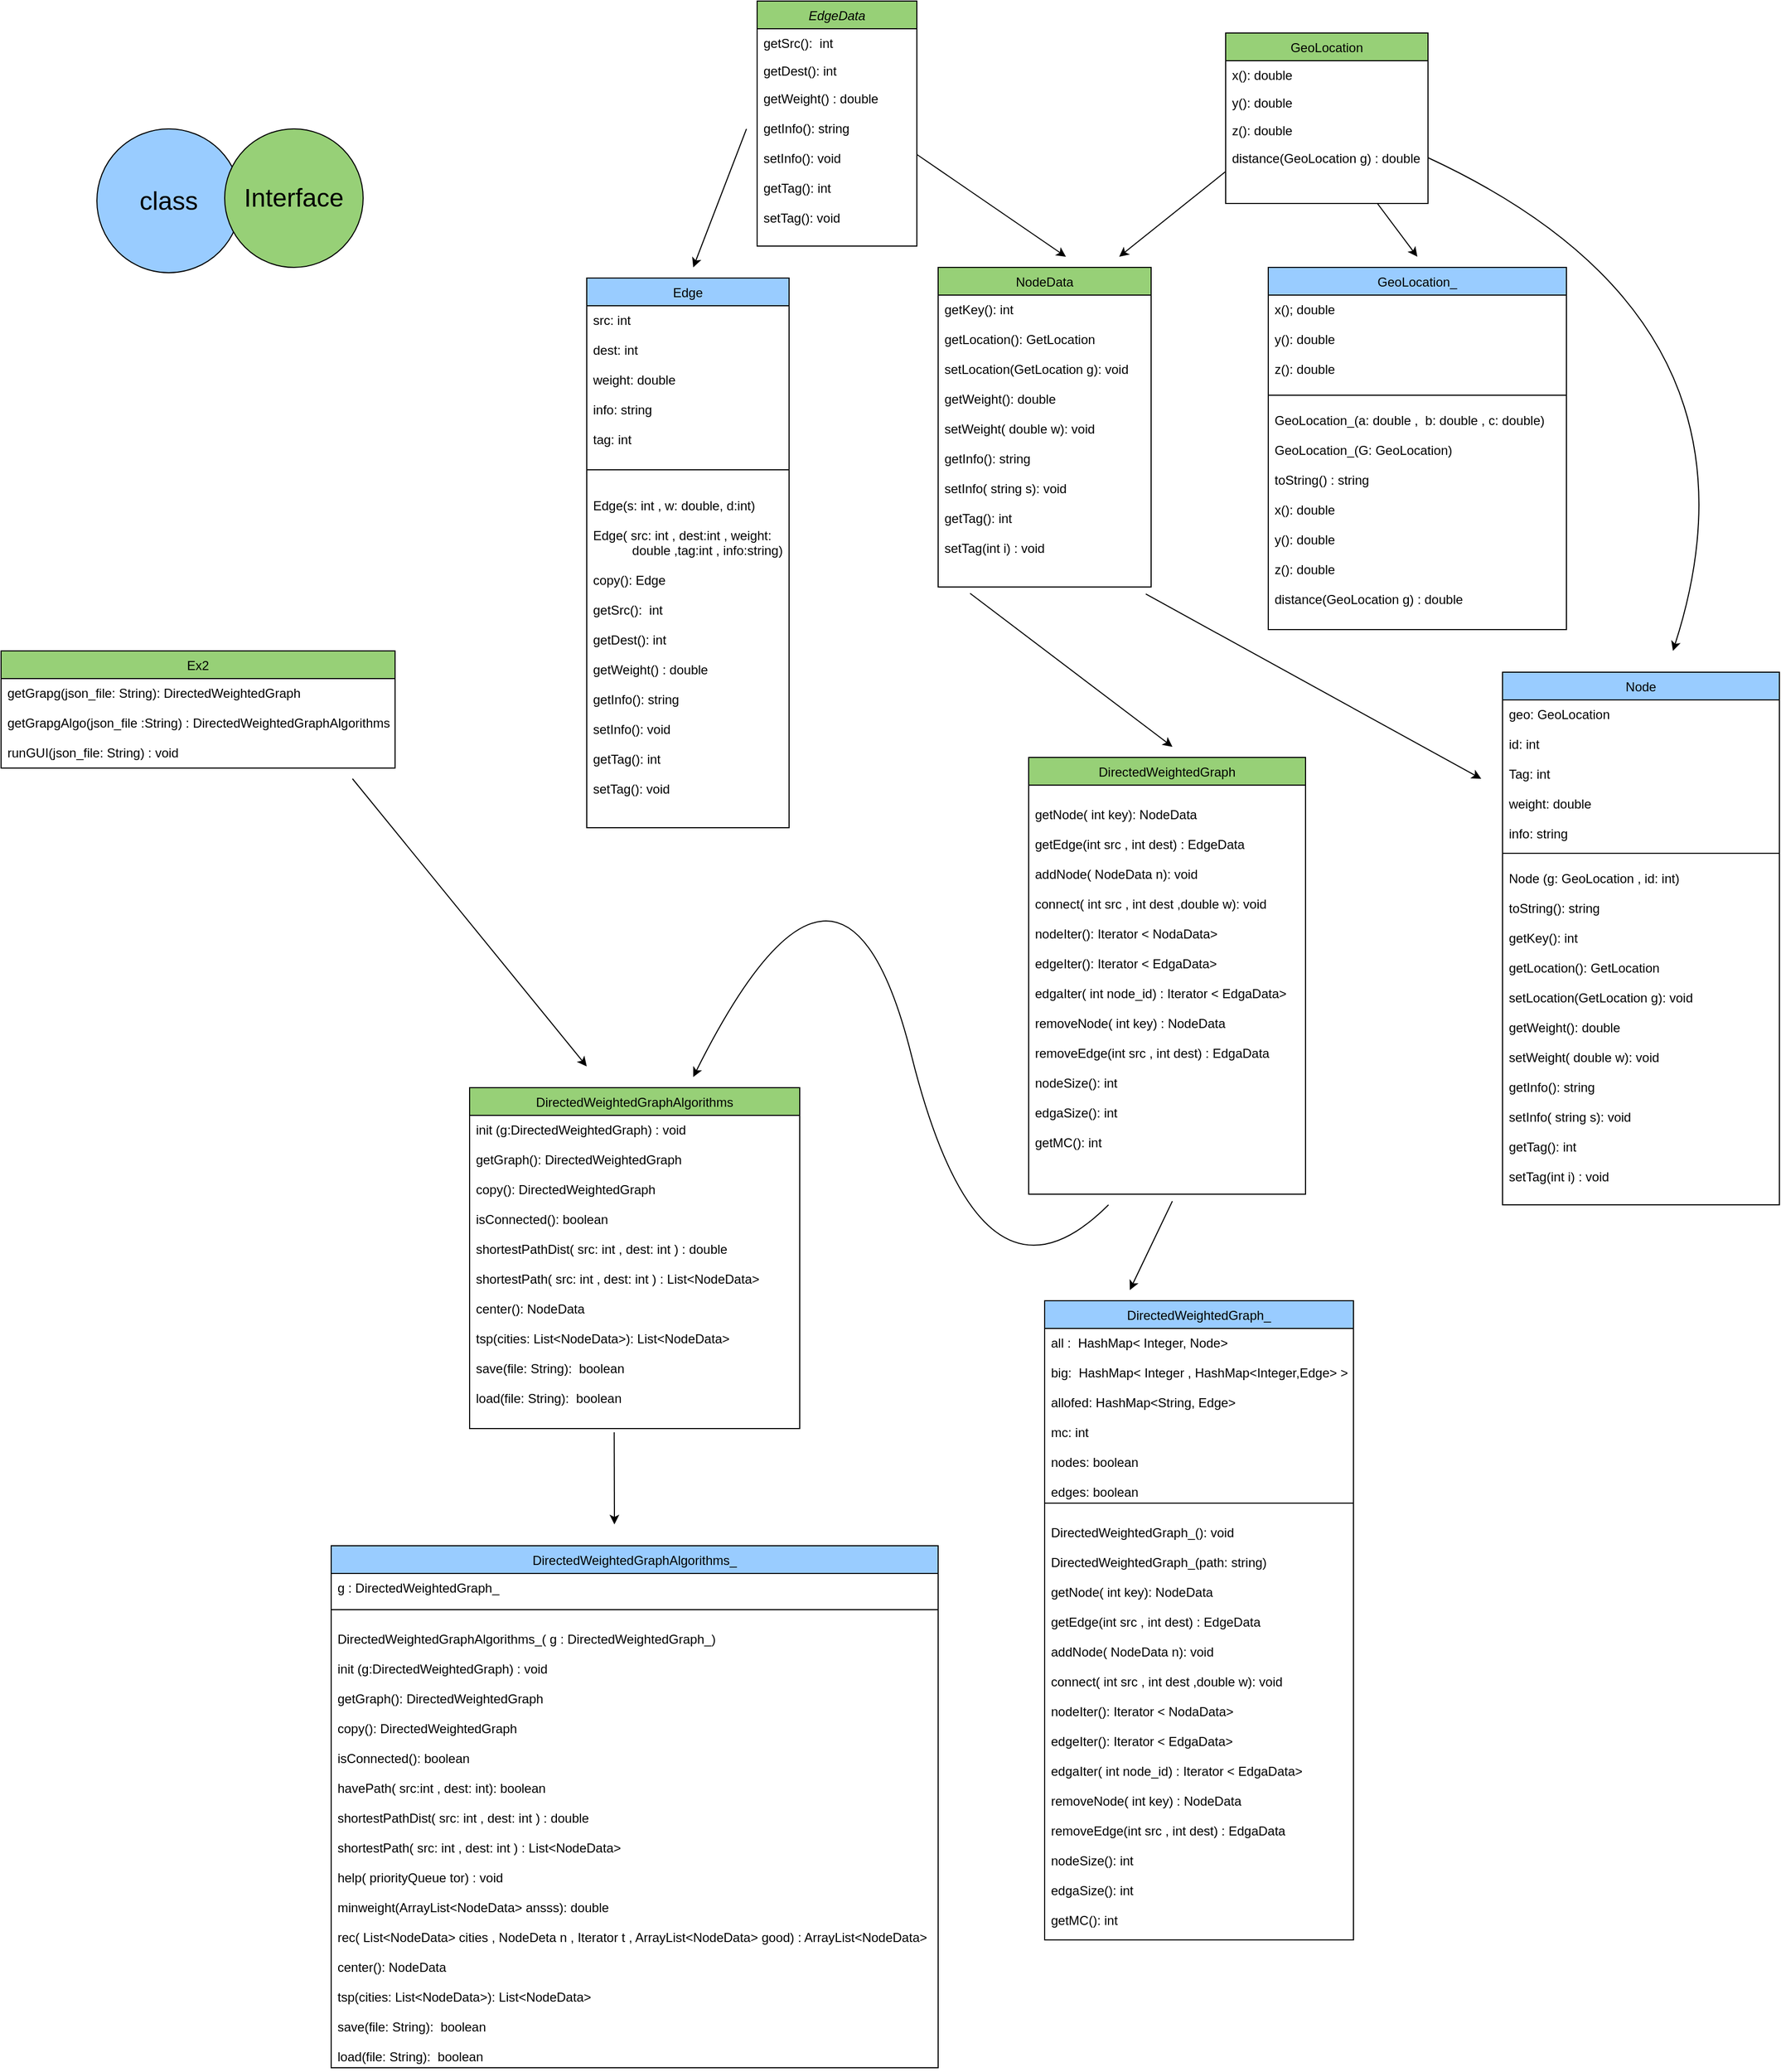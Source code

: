 <mxfile version="15.8.2" type="github" pages="2">
  <diagram id="C5RBs43oDa-KdzZeNtuy" name="Page-1">
    <mxGraphModel dx="2782" dy="2174" grid="1" gridSize="10" guides="1" tooltips="1" connect="1" arrows="1" fold="1" page="1" pageScale="1" pageWidth="827" pageHeight="1169" math="0" shadow="0">
      <root>
        <mxCell id="WIyWlLk6GJQsqaUBKTNV-0" />
        <mxCell id="WIyWlLk6GJQsqaUBKTNV-1" parent="WIyWlLk6GJQsqaUBKTNV-0" />
        <mxCell id="zkfFHV4jXpPFQw0GAbJ--0" value="EdgeData" style="swimlane;fontStyle=2;align=center;verticalAlign=top;childLayout=stackLayout;horizontal=1;startSize=26;horizontalStack=0;resizeParent=1;resizeLast=0;collapsible=1;marginBottom=0;rounded=0;shadow=0;strokeWidth=1;fillColor=#97D077;" parent="WIyWlLk6GJQsqaUBKTNV-1" vertex="1">
          <mxGeometry x="170" y="-10" width="150" height="230" as="geometry">
            <mxRectangle x="220" y="120" width="160" height="26" as="alternateBounds" />
          </mxGeometry>
        </mxCell>
        <mxCell id="zkfFHV4jXpPFQw0GAbJ--1" value="getSrc():  int " style="text;align=left;verticalAlign=top;spacingLeft=4;spacingRight=4;overflow=hidden;rotatable=0;points=[[0,0.5],[1,0.5]];portConstraint=eastwest;" parent="zkfFHV4jXpPFQw0GAbJ--0" vertex="1">
          <mxGeometry y="26" width="150" height="26" as="geometry" />
        </mxCell>
        <mxCell id="zkfFHV4jXpPFQw0GAbJ--2" value="getDest(): int" style="text;align=left;verticalAlign=top;spacingLeft=4;spacingRight=4;overflow=hidden;rotatable=0;points=[[0,0.5],[1,0.5]];portConstraint=eastwest;rounded=0;shadow=0;html=0;" parent="zkfFHV4jXpPFQw0GAbJ--0" vertex="1">
          <mxGeometry y="52" width="150" height="26" as="geometry" />
        </mxCell>
        <mxCell id="zkfFHV4jXpPFQw0GAbJ--3" value="getWeight() : double&#xa;&#xa;getInfo(): string&#xa;&#xa;setInfo(): void&#xa;&#xa;getTag(): int&#xa;&#xa;setTag(): void &#xa;" style="text;align=left;verticalAlign=top;spacingLeft=4;spacingRight=4;overflow=hidden;rotatable=0;points=[[0,0.5],[1,0.5]];portConstraint=eastwest;rounded=0;shadow=0;html=0;" parent="zkfFHV4jXpPFQw0GAbJ--0" vertex="1">
          <mxGeometry y="78" width="150" height="132" as="geometry" />
        </mxCell>
        <mxCell id="zkfFHV4jXpPFQw0GAbJ--6" value="Edge" style="swimlane;fontStyle=0;align=center;verticalAlign=top;childLayout=stackLayout;horizontal=1;startSize=26;horizontalStack=0;resizeParent=1;resizeLast=0;collapsible=1;marginBottom=0;rounded=0;shadow=0;strokeWidth=1;fillColor=#99CCFF;" parent="WIyWlLk6GJQsqaUBKTNV-1" vertex="1">
          <mxGeometry x="10" y="250" width="190" height="516" as="geometry">
            <mxRectangle x="130" y="380" width="160" height="26" as="alternateBounds" />
          </mxGeometry>
        </mxCell>
        <mxCell id="zkfFHV4jXpPFQw0GAbJ--7" value="src: int&#xa;&#xa;dest: int&#xa;&#xa;weight: double&#xa;&#xa;info: string&#xa;&#xa;tag: int &#xa;&#xa;&#xa;" style="text;align=left;verticalAlign=top;spacingLeft=4;spacingRight=4;overflow=hidden;rotatable=0;points=[[0,0.5],[1,0.5]];portConstraint=eastwest;" parent="zkfFHV4jXpPFQw0GAbJ--6" vertex="1">
          <mxGeometry y="26" width="190" height="134" as="geometry" />
        </mxCell>
        <mxCell id="zkfFHV4jXpPFQw0GAbJ--9" value="" style="line;html=1;strokeWidth=1;align=left;verticalAlign=middle;spacingTop=-1;spacingLeft=3;spacingRight=3;rotatable=0;labelPosition=right;points=[];portConstraint=eastwest;" parent="zkfFHV4jXpPFQw0GAbJ--6" vertex="1">
          <mxGeometry y="160" width="190" height="40" as="geometry" />
        </mxCell>
        <mxCell id="LcgxgDH8Ww4sK2gUJoQu-1" value="Edge(s: int , w: double, d:int)&#xa;&#xa;Edge( src: int , dest:int , weight: &#xa;           double ,tag:int , info:string)&#xa;&#xa;copy(): Edge&#xa;&#xa;getSrc():  int &#xa;&#xa;getDest(): int&#xa;&#xa;getWeight() : double&#xa;&#xa;getInfo(): string&#xa;&#xa;setInfo(): void&#xa;&#xa;getTag(): int&#xa;&#xa;setTag(): void &#xa;&#xa;&#xa;&#xa;" style="text;align=left;verticalAlign=top;spacingLeft=4;spacingRight=4;overflow=hidden;rotatable=0;points=[[0,0.5],[1,0.5]];portConstraint=eastwest;" vertex="1" parent="zkfFHV4jXpPFQw0GAbJ--6">
          <mxGeometry y="200" width="190" height="316" as="geometry" />
        </mxCell>
        <mxCell id="zkfFHV4jXpPFQw0GAbJ--13" value="DirectedWeightedGraph" style="swimlane;fontStyle=0;align=center;verticalAlign=top;childLayout=stackLayout;horizontal=1;startSize=26;horizontalStack=0;resizeParent=1;resizeLast=0;collapsible=1;marginBottom=0;rounded=0;shadow=0;strokeWidth=1;strokeColor=#000000;fillColor=#97D077;" parent="WIyWlLk6GJQsqaUBKTNV-1" vertex="1">
          <mxGeometry x="425" y="700" width="260" height="410" as="geometry">
            <mxRectangle x="340" y="380" width="170" height="26" as="alternateBounds" />
          </mxGeometry>
        </mxCell>
        <mxCell id="sZSXKO09oTRAToCc3Uu1-24" value="&#xa;getNode( int key): NodeData&#xa;&#xa;getEdge(int src , int dest) : EdgeData&#xa;&#xa;addNode( NodeData n): void&#xa;&#xa;connect( int src , int dest ,double w): void&#xa;&#xa;nodeIter(): Iterator &lt; NodaData&gt; &#xa;&#xa;edgeIter(): Iterator &lt; EdgaData&gt; &#xa;&#xa;edgaIter( int node_id) : Iterator &lt; EdgaData&gt;&#xa;&#xa;removeNode( int key) : NodeData&#xa;&#xa;removeEdge(int src , int dest) : EdgaData&#xa;&#xa;nodeSize(): int&#xa;&#xa;edgaSize(): int &#xa;&#xa;getMC(): int &#xa;&#xa;&#xa;&#xa;&#xa;&#xa;&#xa;&#xa;" style="text;align=left;verticalAlign=top;spacingLeft=4;spacingRight=4;overflow=hidden;rotatable=0;points=[[0,0.5],[1,0.5]];portConstraint=eastwest;fillColor=none;strokeColor=#000000;" vertex="1" parent="zkfFHV4jXpPFQw0GAbJ--13">
          <mxGeometry y="26" width="260" height="384" as="geometry" />
        </mxCell>
        <mxCell id="zkfFHV4jXpPFQw0GAbJ--17" value="GeoLocation" style="swimlane;fontStyle=0;align=center;verticalAlign=top;childLayout=stackLayout;horizontal=1;startSize=26;horizontalStack=0;resizeParent=1;resizeLast=0;collapsible=1;marginBottom=0;rounded=0;shadow=0;strokeWidth=1;fillColor=#97D077;" parent="WIyWlLk6GJQsqaUBKTNV-1" vertex="1">
          <mxGeometry x="610" y="20" width="190" height="160" as="geometry">
            <mxRectangle x="508" y="120" width="160" height="26" as="alternateBounds" />
          </mxGeometry>
        </mxCell>
        <mxCell id="zkfFHV4jXpPFQw0GAbJ--19" value="x(): double" style="text;align=left;verticalAlign=top;spacingLeft=4;spacingRight=4;overflow=hidden;rotatable=0;points=[[0,0.5],[1,0.5]];portConstraint=eastwest;rounded=0;shadow=0;html=0;" parent="zkfFHV4jXpPFQw0GAbJ--17" vertex="1">
          <mxGeometry y="26" width="190" height="26" as="geometry" />
        </mxCell>
        <mxCell id="zkfFHV4jXpPFQw0GAbJ--20" value="y(): double" style="text;align=left;verticalAlign=top;spacingLeft=4;spacingRight=4;overflow=hidden;rotatable=0;points=[[0,0.5],[1,0.5]];portConstraint=eastwest;rounded=0;shadow=0;html=0;" parent="zkfFHV4jXpPFQw0GAbJ--17" vertex="1">
          <mxGeometry y="52" width="190" height="26" as="geometry" />
        </mxCell>
        <mxCell id="zkfFHV4jXpPFQw0GAbJ--18" value="z(): double" style="text;align=left;verticalAlign=top;spacingLeft=4;spacingRight=4;overflow=hidden;rotatable=0;points=[[0,0.5],[1,0.5]];portConstraint=eastwest;" parent="zkfFHV4jXpPFQw0GAbJ--17" vertex="1">
          <mxGeometry y="78" width="190" height="26" as="geometry" />
        </mxCell>
        <mxCell id="zkfFHV4jXpPFQw0GAbJ--22" value="distance(GeoLocation g) : double" style="text;align=left;verticalAlign=top;spacingLeft=4;spacingRight=4;overflow=hidden;rotatable=0;points=[[0,0.5],[1,0.5]];portConstraint=eastwest;rounded=0;shadow=0;html=0;" parent="zkfFHV4jXpPFQw0GAbJ--17" vertex="1">
          <mxGeometry y="104" width="190" height="26" as="geometry" />
        </mxCell>
        <mxCell id="sZSXKO09oTRAToCc3Uu1-0" value="NodeData" style="swimlane;fontStyle=0;align=center;verticalAlign=top;childLayout=stackLayout;horizontal=1;startSize=26;horizontalStack=0;resizeParent=1;resizeLast=0;collapsible=1;marginBottom=0;rounded=0;shadow=0;strokeWidth=1;fillColor=#97D077;" vertex="1" parent="WIyWlLk6GJQsqaUBKTNV-1">
          <mxGeometry x="340" y="240" width="200" height="300" as="geometry">
            <mxRectangle x="508" y="120" width="160" height="26" as="alternateBounds" />
          </mxGeometry>
        </mxCell>
        <mxCell id="sZSXKO09oTRAToCc3Uu1-2" value="getKey(): int&#xa;&#xa;getLocation(): GetLocation&#xa;&#xa;setLocation(GetLocation g): void&#xa;&#xa;getWeight(): double&#xa;&#xa;setWeight( double w): void &#xa;&#xa;getInfo(): string&#xa;&#xa;setInfo( string s): void &#xa;&#xa;getTag(): int&#xa;&#xa;setTag(int i) : void  &#xa;" style="text;align=left;verticalAlign=top;spacingLeft=4;spacingRight=4;overflow=hidden;rotatable=0;points=[[0,0.5],[1,0.5]];portConstraint=eastwest;rounded=0;shadow=0;html=0;" vertex="1" parent="sZSXKO09oTRAToCc3Uu1-0">
          <mxGeometry y="26" width="200" height="274" as="geometry" />
        </mxCell>
        <mxCell id="sZSXKO09oTRAToCc3Uu1-19" value="" style="endArrow=classic;html=1;rounded=0;" edge="1" parent="WIyWlLk6GJQsqaUBKTNV-1">
          <mxGeometry width="50" height="50" relative="1" as="geometry">
            <mxPoint x="610" y="150" as="sourcePoint" />
            <mxPoint x="510" y="230" as="targetPoint" />
          </mxGeometry>
        </mxCell>
        <mxCell id="sZSXKO09oTRAToCc3Uu1-26" value="" style="endArrow=classic;html=1;rounded=0;exitX=0.15;exitY=1.022;exitDx=0;exitDy=0;exitPerimeter=0;" edge="1" parent="WIyWlLk6GJQsqaUBKTNV-1" source="sZSXKO09oTRAToCc3Uu1-2">
          <mxGeometry width="50" height="50" relative="1" as="geometry">
            <mxPoint x="350" y="390" as="sourcePoint" />
            <mxPoint x="560" y="690" as="targetPoint" />
          </mxGeometry>
        </mxCell>
        <mxCell id="LcgxgDH8Ww4sK2gUJoQu-5" value="" style="endArrow=classic;html=1;rounded=0;exitX=1;exitY=0.5;exitDx=0;exitDy=0;" edge="1" parent="WIyWlLk6GJQsqaUBKTNV-1" source="zkfFHV4jXpPFQw0GAbJ--3">
          <mxGeometry width="50" height="50" relative="1" as="geometry">
            <mxPoint x="610" y="140" as="sourcePoint" />
            <mxPoint x="460" y="230" as="targetPoint" />
          </mxGeometry>
        </mxCell>
        <mxCell id="LcgxgDH8Ww4sK2gUJoQu-6" value="" style="endArrow=classic;html=1;rounded=0;" edge="1" parent="WIyWlLk6GJQsqaUBKTNV-1">
          <mxGeometry width="50" height="50" relative="1" as="geometry">
            <mxPoint x="160" y="110" as="sourcePoint" />
            <mxPoint x="110" y="240" as="targetPoint" />
          </mxGeometry>
        </mxCell>
        <mxCell id="LcgxgDH8Ww4sK2gUJoQu-7" value="GeoLocation_" style="swimlane;fontStyle=0;align=center;verticalAlign=top;childLayout=stackLayout;horizontal=1;startSize=26;horizontalStack=0;resizeParent=1;resizeLast=0;collapsible=1;marginBottom=0;rounded=0;shadow=0;strokeWidth=1;fillColor=#99CCFF;" vertex="1" parent="WIyWlLk6GJQsqaUBKTNV-1">
          <mxGeometry x="650" y="240" width="280" height="340" as="geometry">
            <mxRectangle x="508" y="120" width="160" height="26" as="alternateBounds" />
          </mxGeometry>
        </mxCell>
        <mxCell id="LcgxgDH8Ww4sK2gUJoQu-8" value="x(); double&#xa;&#xa;y(): double &#xa;&#xa;z(): double&#xa;&#xa;" style="text;align=left;verticalAlign=top;spacingLeft=4;spacingRight=4;overflow=hidden;rotatable=0;points=[[0,0.5],[1,0.5]];portConstraint=eastwest;rounded=0;shadow=0;html=0;" vertex="1" parent="LcgxgDH8Ww4sK2gUJoQu-7">
          <mxGeometry y="26" width="280" height="84" as="geometry" />
        </mxCell>
        <mxCell id="LcgxgDH8Ww4sK2gUJoQu-11" value="" style="line;html=1;strokeWidth=1;align=left;verticalAlign=middle;spacingTop=-1;spacingLeft=3;spacingRight=3;rotatable=0;labelPosition=right;points=[];portConstraint=eastwest;" vertex="1" parent="LcgxgDH8Ww4sK2gUJoQu-7">
          <mxGeometry y="110" width="280" height="20" as="geometry" />
        </mxCell>
        <mxCell id="LcgxgDH8Ww4sK2gUJoQu-12" value="GeoLocation_(a: double ,  b: double , c: double)&#xa;&#xa;GeoLocation_(G: GeoLocation)&#xa;&#xa;toString() : string&#xa;&#xa;x(): double&#xa;&#xa;y(): double&#xa;&#xa;z(): double&#xa;&#xa;distance(GeoLocation g) : double&#xa;&#xa;&#xa;&#xa;" style="text;align=left;verticalAlign=top;spacingLeft=4;spacingRight=4;overflow=hidden;rotatable=0;points=[[0,0.5],[1,0.5]];portConstraint=eastwest;rounded=0;shadow=0;html=0;" vertex="1" parent="LcgxgDH8Ww4sK2gUJoQu-7">
          <mxGeometry y="130" width="280" height="210" as="geometry" />
        </mxCell>
        <mxCell id="LcgxgDH8Ww4sK2gUJoQu-13" value="" style="endArrow=classic;html=1;rounded=0;exitX=0.75;exitY=1;exitDx=0;exitDy=0;" edge="1" parent="WIyWlLk6GJQsqaUBKTNV-1" source="zkfFHV4jXpPFQw0GAbJ--17">
          <mxGeometry width="50" height="50" relative="1" as="geometry">
            <mxPoint x="780" y="220" as="sourcePoint" />
            <mxPoint x="790" y="230" as="targetPoint" />
          </mxGeometry>
        </mxCell>
        <mxCell id="LcgxgDH8Ww4sK2gUJoQu-16" value="Node" style="swimlane;fontStyle=0;align=center;verticalAlign=top;childLayout=stackLayout;horizontal=1;startSize=26;horizontalStack=0;resizeParent=1;resizeLast=0;collapsible=1;marginBottom=0;rounded=0;shadow=0;strokeWidth=1;fillColor=#99CCFF;" vertex="1" parent="WIyWlLk6GJQsqaUBKTNV-1">
          <mxGeometry x="870" y="620" width="260" height="500" as="geometry">
            <mxRectangle x="340" y="380" width="170" height="26" as="alternateBounds" />
          </mxGeometry>
        </mxCell>
        <mxCell id="LcgxgDH8Ww4sK2gUJoQu-20" value="geo: GeoLocation&#xa;&#xa;id: int&#xa;&#xa;Tag: int&#xa;&#xa;weight: double&#xa;&#xa;info: string&#xa;" style="text;align=left;verticalAlign=top;spacingLeft=4;spacingRight=4;overflow=hidden;rotatable=0;points=[[0,0.5],[1,0.5]];portConstraint=eastwest;" vertex="1" parent="LcgxgDH8Ww4sK2gUJoQu-16">
          <mxGeometry y="26" width="260" height="134" as="geometry" />
        </mxCell>
        <mxCell id="LcgxgDH8Ww4sK2gUJoQu-22" value="" style="line;html=1;strokeWidth=1;align=left;verticalAlign=middle;spacingTop=-1;spacingLeft=3;spacingRight=3;rotatable=0;labelPosition=right;points=[];portConstraint=eastwest;" vertex="1" parent="LcgxgDH8Ww4sK2gUJoQu-16">
          <mxGeometry y="160" width="260" height="20" as="geometry" />
        </mxCell>
        <mxCell id="LcgxgDH8Ww4sK2gUJoQu-23" value="Node (g: GeoLocation , id: int)&#xa;&#xa;toString(): string&#xa;&#xa;getKey(): int&#xa;&#xa;getLocation(): GetLocation&#xa;&#xa;setLocation(GetLocation g): void&#xa;&#xa;getWeight(): double&#xa;&#xa;setWeight( double w): void &#xa;&#xa;getInfo(): string&#xa;&#xa;setInfo( string s): void &#xa;&#xa;getTag(): int&#xa;&#xa;setTag(int i) : void  &#xa;&#xa;&#xa;" style="text;align=left;verticalAlign=top;spacingLeft=4;spacingRight=4;overflow=hidden;rotatable=0;points=[[0,0.5],[1,0.5]];portConstraint=eastwest;" vertex="1" parent="LcgxgDH8Ww4sK2gUJoQu-16">
          <mxGeometry y="180" width="260" height="320" as="geometry" />
        </mxCell>
        <mxCell id="LcgxgDH8Ww4sK2gUJoQu-25" value="" style="curved=1;endArrow=classic;html=1;rounded=0;exitX=1;exitY=0.5;exitDx=0;exitDy=0;" edge="1" parent="WIyWlLk6GJQsqaUBKTNV-1" source="zkfFHV4jXpPFQw0GAbJ--22">
          <mxGeometry width="50" height="50" relative="1" as="geometry">
            <mxPoint x="1070" y="590" as="sourcePoint" />
            <mxPoint x="1030" y="600" as="targetPoint" />
            <Array as="points">
              <mxPoint x="1130" y="290" />
            </Array>
          </mxGeometry>
        </mxCell>
        <mxCell id="LcgxgDH8Ww4sK2gUJoQu-26" value="" style="endArrow=classic;html=1;rounded=0;exitX=0.975;exitY=1.024;exitDx=0;exitDy=0;exitPerimeter=0;" edge="1" parent="WIyWlLk6GJQsqaUBKTNV-1" source="sZSXKO09oTRAToCc3Uu1-2">
          <mxGeometry width="50" height="50" relative="1" as="geometry">
            <mxPoint x="670" y="450" as="sourcePoint" />
            <mxPoint x="850" y="720" as="targetPoint" />
          </mxGeometry>
        </mxCell>
        <mxCell id="LcgxgDH8Ww4sK2gUJoQu-31" value="DirectedWeightedGraph_" style="swimlane;fontStyle=0;align=center;verticalAlign=top;childLayout=stackLayout;horizontal=1;startSize=26;horizontalStack=0;resizeParent=1;resizeLast=0;collapsible=1;marginBottom=0;rounded=0;shadow=0;strokeWidth=1;strokeColor=#000000;fillColor=#99CCFF;" vertex="1" parent="WIyWlLk6GJQsqaUBKTNV-1">
          <mxGeometry x="440" y="1210" width="290" height="600" as="geometry">
            <mxRectangle x="340" y="380" width="170" height="26" as="alternateBounds" />
          </mxGeometry>
        </mxCell>
        <mxCell id="LcgxgDH8Ww4sK2gUJoQu-32" value="all :  HashMap&lt; Integer, Node&gt;&#xa;&#xa;big:  HashMap&lt; Integer , HashMap&lt;Integer,Edge&gt; &gt;&#xa;&#xa;allofed: HashMap&lt;String, Edge&gt; &#xa;&#xa;mc: int&#xa;&#xa;nodes: boolean&#xa;&#xa;edges: boolean&#xa;&#xa; " style="text;align=left;verticalAlign=top;spacingLeft=4;spacingRight=4;overflow=hidden;rotatable=0;points=[[0,0.5],[1,0.5]];portConstraint=eastwest;fillColor=none;strokeColor=#000000;" vertex="1" parent="LcgxgDH8Ww4sK2gUJoQu-31">
          <mxGeometry y="26" width="290" height="164" as="geometry" />
        </mxCell>
        <mxCell id="LcgxgDH8Ww4sK2gUJoQu-34" value="&#xa;DirectedWeightedGraph_(): void&#xa;&#xa;DirectedWeightedGraph_(path: string)&#xa;&#xa;getNode( int key): NodeData&#xa;&#xa;getEdge(int src , int dest) : EdgeData&#xa;&#xa;addNode( NodeData n): void&#xa;&#xa;connect( int src , int dest ,double w): void&#xa;&#xa;nodeIter(): Iterator &lt; NodaData&gt; &#xa;&#xa;edgeIter(): Iterator &lt; EdgaData&gt; &#xa;&#xa;edgaIter( int node_id) : Iterator &lt; EdgaData&gt;&#xa;&#xa;removeNode( int key) : NodeData&#xa;&#xa;removeEdge(int src , int dest) : EdgaData&#xa;&#xa;nodeSize(): int&#xa;&#xa;edgaSize(): int &#xa;&#xa;getMC(): int &#xa;&#xa;&#xa;&#xa;&#xa;&#xa;&#xa;&#xa;" style="text;align=left;verticalAlign=top;spacingLeft=4;spacingRight=4;overflow=hidden;rotatable=0;points=[[0,0.5],[1,0.5]];portConstraint=eastwest;fillColor=none;strokeColor=#000000;" vertex="1" parent="LcgxgDH8Ww4sK2gUJoQu-31">
          <mxGeometry y="190" width="290" height="410" as="geometry" />
        </mxCell>
        <mxCell id="LcgxgDH8Ww4sK2gUJoQu-35" value="" style="endArrow=classic;html=1;rounded=0;fontSize=12;exitX=0.519;exitY=1.017;exitDx=0;exitDy=0;exitPerimeter=0;" edge="1" parent="WIyWlLk6GJQsqaUBKTNV-1" source="sZSXKO09oTRAToCc3Uu1-24">
          <mxGeometry width="50" height="50" relative="1" as="geometry">
            <mxPoint x="510" y="1130" as="sourcePoint" />
            <mxPoint x="520" y="1200" as="targetPoint" />
          </mxGeometry>
        </mxCell>
        <mxCell id="LcgxgDH8Ww4sK2gUJoQu-36" value="DirectedWeightedGraphAlgorithms" style="swimlane;fontStyle=0;align=center;verticalAlign=top;childLayout=stackLayout;horizontal=1;startSize=26;horizontalStack=0;resizeParent=1;resizeLast=0;collapsible=1;marginBottom=0;rounded=0;shadow=0;strokeWidth=1;strokeColor=#000000;fillColor=#97D077;" vertex="1" parent="WIyWlLk6GJQsqaUBKTNV-1">
          <mxGeometry x="-100" y="1010" width="310" height="320" as="geometry">
            <mxRectangle x="340" y="380" width="170" height="26" as="alternateBounds" />
          </mxGeometry>
        </mxCell>
        <mxCell id="LcgxgDH8Ww4sK2gUJoQu-37" value="init (g:DirectedWeightedGraph) : void&#xa;&#xa;getGraph(): DirectedWeightedGraph&#xa;&#xa;copy(): DirectedWeightedGraph&#xa;&#xa;isConnected(): boolean&#xa;&#xa;shortestPathDist( src: int , dest: int ) : double&#xa;&#xa;shortestPath( src: int , dest: int ) : List&lt;NodeData&gt;&#xa;&#xa;center(): NodeData&#xa;&#xa;tsp(cities: List&lt;NodeData&gt;): List&lt;NodeData&gt; &#xa;&#xa;save(file: String):  boolean&#xa;&#xa;load(file: String):  boolean&#xa;&#xa; " style="text;align=left;verticalAlign=top;spacingLeft=4;spacingRight=4;overflow=hidden;rotatable=0;points=[[0,0.5],[1,0.5]];portConstraint=eastwest;fillColor=none;strokeColor=#000000;" vertex="1" parent="LcgxgDH8Ww4sK2gUJoQu-36">
          <mxGeometry y="26" width="310" height="294" as="geometry" />
        </mxCell>
        <mxCell id="LcgxgDH8Ww4sK2gUJoQu-39" value="" style="curved=1;endArrow=classic;html=1;rounded=0;fontSize=12;" edge="1" parent="WIyWlLk6GJQsqaUBKTNV-1">
          <mxGeometry width="50" height="50" relative="1" as="geometry">
            <mxPoint x="500" y="1120" as="sourcePoint" />
            <mxPoint x="110" y="1000" as="targetPoint" />
            <Array as="points">
              <mxPoint x="380" y="1240" />
              <mxPoint x="250" y="720" />
            </Array>
          </mxGeometry>
        </mxCell>
        <mxCell id="LcgxgDH8Ww4sK2gUJoQu-42" value="Ex2" style="swimlane;fontStyle=0;align=center;verticalAlign=top;childLayout=stackLayout;horizontal=1;startSize=26;horizontalStack=0;resizeParent=1;resizeLast=0;collapsible=1;marginBottom=0;rounded=0;shadow=0;strokeWidth=1;strokeColor=#000000;fillColor=#97D077;" vertex="1" parent="WIyWlLk6GJQsqaUBKTNV-1">
          <mxGeometry x="-540" y="600" width="370" height="110" as="geometry">
            <mxRectangle x="340" y="380" width="170" height="26" as="alternateBounds" />
          </mxGeometry>
        </mxCell>
        <mxCell id="LcgxgDH8Ww4sK2gUJoQu-43" value="getGrapg(json_file: String): DirectedWeightedGraph&#xa;&#xa;getGrapgAlgo(json_file :String) : DirectedWeightedGraphAlgorithms&#xa;&#xa;runGUI(json_file: String) : void&#xa;" style="text;align=left;verticalAlign=top;spacingLeft=4;spacingRight=4;overflow=hidden;rotatable=0;points=[[0,0.5],[1,0.5]];portConstraint=eastwest;fillColor=none;strokeColor=#000000;" vertex="1" parent="LcgxgDH8Ww4sK2gUJoQu-42">
          <mxGeometry y="26" width="370" height="84" as="geometry" />
        </mxCell>
        <mxCell id="LcgxgDH8Ww4sK2gUJoQu-44" value="" style="endArrow=classic;html=1;rounded=0;fontSize=12;" edge="1" parent="WIyWlLk6GJQsqaUBKTNV-1">
          <mxGeometry width="50" height="50" relative="1" as="geometry">
            <mxPoint x="-210" y="720" as="sourcePoint" />
            <mxPoint x="10" y="990" as="targetPoint" />
          </mxGeometry>
        </mxCell>
        <mxCell id="LcgxgDH8Ww4sK2gUJoQu-45" value="DirectedWeightedGraphAlgorithms_" style="swimlane;fontStyle=0;align=center;verticalAlign=top;childLayout=stackLayout;horizontal=1;startSize=26;horizontalStack=0;resizeParent=1;resizeLast=0;collapsible=1;marginBottom=0;rounded=0;shadow=0;strokeWidth=1;strokeColor=#000000;fillColor=#99CCFF;" vertex="1" parent="WIyWlLk6GJQsqaUBKTNV-1">
          <mxGeometry x="-230" y="1440" width="570" height="490" as="geometry">
            <mxRectangle x="340" y="380" width="170" height="26" as="alternateBounds" />
          </mxGeometry>
        </mxCell>
        <mxCell id="LcgxgDH8Ww4sK2gUJoQu-46" value="g : DirectedWeightedGraph_&#xa;&#xa;&#xa;&#xa;" style="text;align=left;verticalAlign=top;spacingLeft=4;spacingRight=4;overflow=hidden;rotatable=0;points=[[0,0.5],[1,0.5]];portConstraint=eastwest;fillColor=none;strokeColor=#000000;" vertex="1" parent="LcgxgDH8Ww4sK2gUJoQu-45">
          <mxGeometry y="26" width="570" height="34" as="geometry" />
        </mxCell>
        <mxCell id="LcgxgDH8Ww4sK2gUJoQu-47" value="&#xa;DirectedWeightedGraphAlgorithms_( g : DirectedWeightedGraph_)&#xa;&#xa;init (g:DirectedWeightedGraph) : void&#xa;&#xa;getGraph(): DirectedWeightedGraph&#xa;&#xa;copy(): DirectedWeightedGraph&#xa;&#xa;isConnected(): boolean&#xa;&#xa;havePath( src:int , dest: int): boolean&#xa;&#xa;shortestPathDist( src: int , dest: int ) : double&#xa;&#xa;shortestPath( src: int , dest: int ) : List&lt;NodeData&gt;&#xa;&#xa;help( priorityQueue tor) : void&#xa;&#xa;minweight(ArrayList&lt;NodeData&gt; ansss): double&#xa;&#xa;rec( List&lt;NodeData&gt; cities , NodeDeta n , Iterator t , ArrayList&lt;NodeData&gt; good) : ArrayList&lt;NodeData&gt;&#xa;&#xa;center(): NodeData&#xa;&#xa;tsp(cities: List&lt;NodeData&gt;): List&lt;NodeData&gt; &#xa;&#xa;save(file: String):  boolean&#xa;&#xa;load(file: String):  boolean&#xa;&#xa; " style="text;align=left;verticalAlign=top;spacingLeft=4;spacingRight=4;overflow=hidden;rotatable=0;points=[[0,0.5],[1,0.5]];portConstraint=eastwest;fillColor=none;strokeColor=#000000;" vertex="1" parent="LcgxgDH8Ww4sK2gUJoQu-45">
          <mxGeometry y="60" width="570" height="430" as="geometry" />
        </mxCell>
        <mxCell id="LcgxgDH8Ww4sK2gUJoQu-53" value="" style="endArrow=classic;html=1;rounded=0;fontSize=12;exitX=0.438;exitY=1.012;exitDx=0;exitDy=0;exitPerimeter=0;" edge="1" parent="WIyWlLk6GJQsqaUBKTNV-1" source="LcgxgDH8Ww4sK2gUJoQu-37">
          <mxGeometry width="50" height="50" relative="1" as="geometry">
            <mxPoint x="100" y="1400" as="sourcePoint" />
            <mxPoint x="36" y="1420" as="targetPoint" />
          </mxGeometry>
        </mxCell>
        <mxCell id="LcgxgDH8Ww4sK2gUJoQu-57" value="&lt;font style=&quot;font-size: 24px&quot;&gt;class&lt;/font&gt;" style="ellipse;whiteSpace=wrap;html=1;aspect=fixed;fontSize=12;strokeColor=#000000;fillColor=#99CCFF;" vertex="1" parent="WIyWlLk6GJQsqaUBKTNV-1">
          <mxGeometry x="-450" y="110" width="135" height="135" as="geometry" />
        </mxCell>
        <mxCell id="LcgxgDH8Ww4sK2gUJoQu-58" value="&lt;font style=&quot;font-size: 24px&quot;&gt;Interface&lt;/font&gt;" style="ellipse;whiteSpace=wrap;html=1;aspect=fixed;fontSize=12;strokeColor=#000000;fillColor=#97D077;" vertex="1" parent="WIyWlLk6GJQsqaUBKTNV-1">
          <mxGeometry x="-330" y="110" width="130" height="130" as="geometry" />
        </mxCell>
      </root>
    </mxGraphModel>
  </diagram>
  <diagram id="fSagbi3p1lavD6yNkKkB" name="Page-2">
    <mxGraphModel dx="1703" dy="727" grid="1" gridSize="10" guides="1" tooltips="1" connect="1" arrows="1" fold="1" page="1" pageScale="1" pageWidth="827" pageHeight="1169" math="0" shadow="0">
      <root>
        <mxCell id="K62CEuad__NQqnz4Fl1--0" />
        <mxCell id="K62CEuad__NQqnz4Fl1--1" parent="K62CEuad__NQqnz4Fl1--0" />
      </root>
    </mxGraphModel>
  </diagram>
</mxfile>
